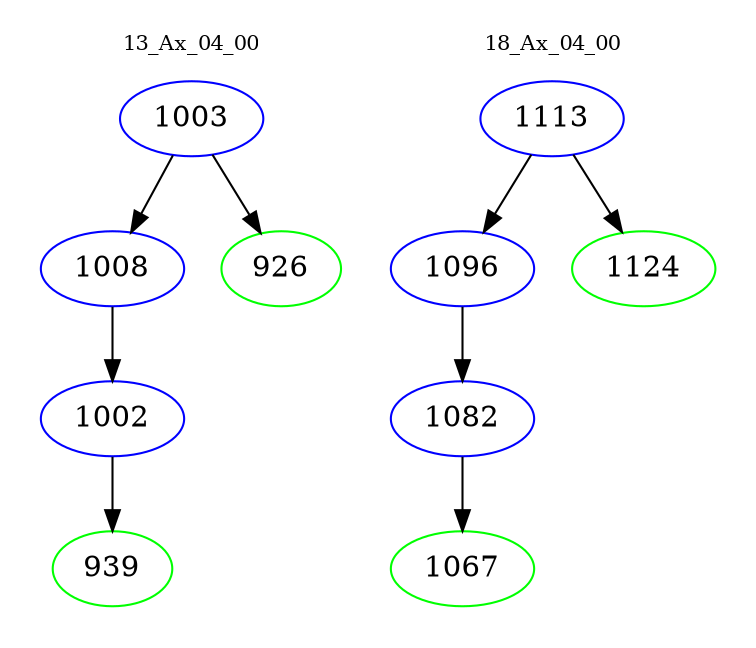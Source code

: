 digraph{
subgraph cluster_0 {
color = white
label = "13_Ax_04_00";
fontsize=10;
T0_1003 [label="1003", color="blue"]
T0_1003 -> T0_1008 [color="black"]
T0_1008 [label="1008", color="blue"]
T0_1008 -> T0_1002 [color="black"]
T0_1002 [label="1002", color="blue"]
T0_1002 -> T0_939 [color="black"]
T0_939 [label="939", color="green"]
T0_1003 -> T0_926 [color="black"]
T0_926 [label="926", color="green"]
}
subgraph cluster_1 {
color = white
label = "18_Ax_04_00";
fontsize=10;
T1_1113 [label="1113", color="blue"]
T1_1113 -> T1_1096 [color="black"]
T1_1096 [label="1096", color="blue"]
T1_1096 -> T1_1082 [color="black"]
T1_1082 [label="1082", color="blue"]
T1_1082 -> T1_1067 [color="black"]
T1_1067 [label="1067", color="green"]
T1_1113 -> T1_1124 [color="black"]
T1_1124 [label="1124", color="green"]
}
}
